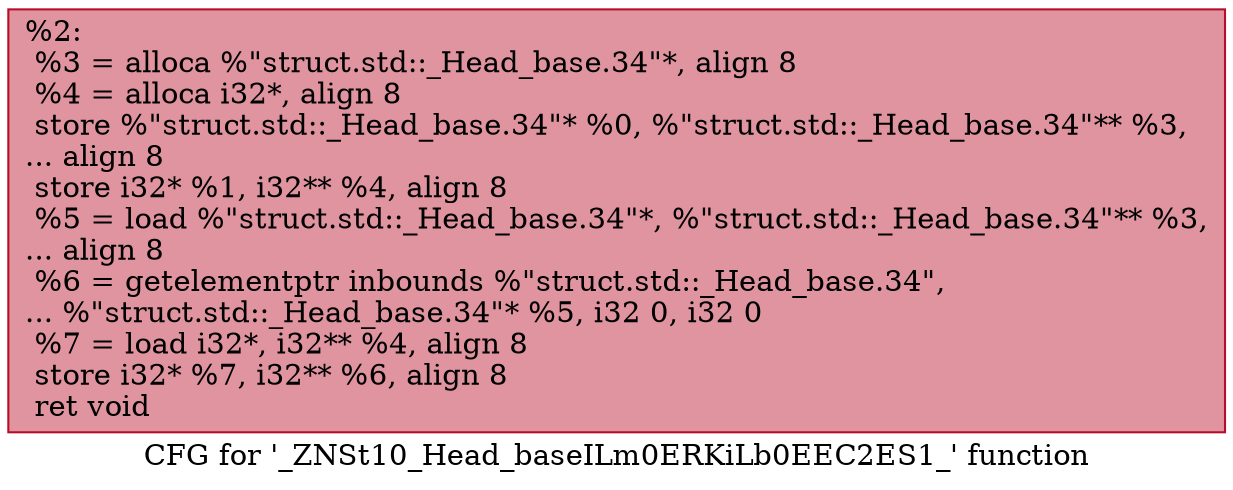 digraph "CFG for '_ZNSt10_Head_baseILm0ERKiLb0EEC2ES1_' function" {
	label="CFG for '_ZNSt10_Head_baseILm0ERKiLb0EEC2ES1_' function";

	Node0x55a84686a1a0 [shape=record,color="#b70d28ff", style=filled, fillcolor="#b70d2870",label="{%2:\l  %3 = alloca %\"struct.std::_Head_base.34\"*, align 8\l  %4 = alloca i32*, align 8\l  store %\"struct.std::_Head_base.34\"* %0, %\"struct.std::_Head_base.34\"** %3,\l... align 8\l  store i32* %1, i32** %4, align 8\l  %5 = load %\"struct.std::_Head_base.34\"*, %\"struct.std::_Head_base.34\"** %3,\l... align 8\l  %6 = getelementptr inbounds %\"struct.std::_Head_base.34\",\l... %\"struct.std::_Head_base.34\"* %5, i32 0, i32 0\l  %7 = load i32*, i32** %4, align 8\l  store i32* %7, i32** %6, align 8\l  ret void\l}"];
}
